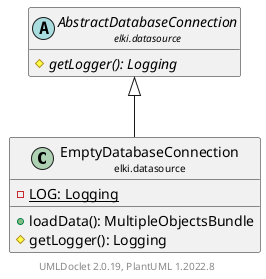 @startuml
    remove .*\.(Instance|Par|Parameterizer|Factory)$
    set namespaceSeparator none
    hide empty fields
    hide empty methods

    class "<size:14>EmptyDatabaseConnection\n<size:10>elki.datasource" as elki.datasource.EmptyDatabaseConnection [[EmptyDatabaseConnection.html]] {
        {static} -LOG: Logging
        +loadData(): MultipleObjectsBundle
        #getLogger(): Logging
    }

    abstract class "<size:14>AbstractDatabaseConnection\n<size:10>elki.datasource" as elki.datasource.AbstractDatabaseConnection [[AbstractDatabaseConnection.html]] {
        {abstract} #getLogger(): Logging
    }

    elki.datasource.AbstractDatabaseConnection <|-- elki.datasource.EmptyDatabaseConnection

    center footer UMLDoclet 2.0.19, PlantUML 1.2022.8
@enduml
